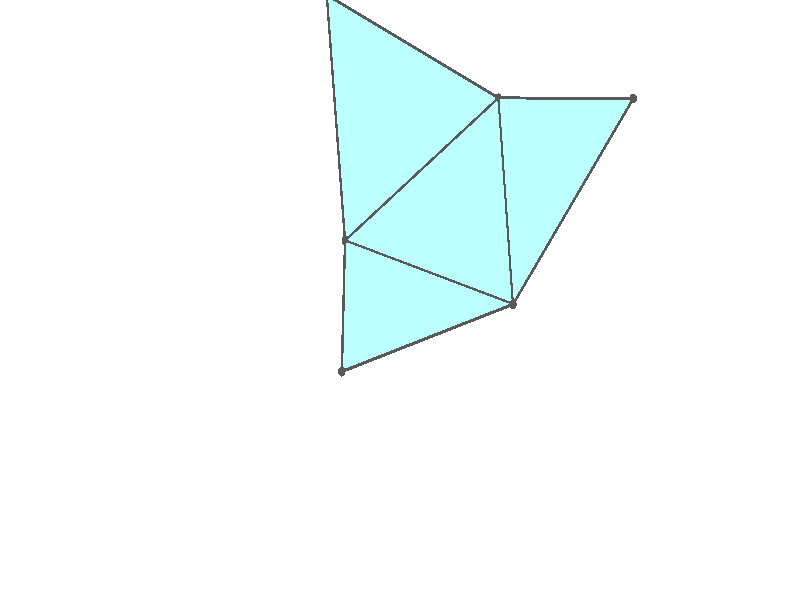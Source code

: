 #version 3.7;
global_settings{assumed_gamma 1.0}
camera{perspective location <18.750000000000000000000000, 10.825317547305481014063844, 12.499999999999996447286321> right <0.133333333333333331482962, -0.230940107675850353485814, -0.000000000000000000000000> up <-0.064951905283832905846353, -0.037499999999999998612221, 0.129903810567665811692706> direction <0.750000000000000111022302, 0.433012701892219298294151, 0.499999999999999944488849> sky <-0.433012701892219298294151, -0.249999999999999944488849, 0.866025403784438707610605> look_at <18.000000000000000000000000, 10.392304845413262270881205, 11.999999999999996447286321>}
light_source{<18.750000000000000000000000, 10.825317547305481014063844, 12.499999999999996447286321> rgb<1.0,1.0,1.0>}
background{rgb<1,1,1>}
union{union{object{union{sphere{<-0.471404520791031456106168, 0.816496580927726034460079, -0.031072378486010077125457>,0.029999999999999998889777}sphere{<-0.471404520791032122239983, -0.816496580927725923437777, -0.031072378486010077125457>,0.029999999999999998889777}sphere{<0.942809041582063356301546, -0.000000000000000230921615, -0.031072378486010077125457>,0.029999999999999998889777}} pigment{rgb<0.1,0.1,0.1>}}object{union{cylinder{<-0.471404520791031456106168, 0.816496580927726034460079, -0.031072378486010077125457>,<-0.471404520791032122239983, -0.816496580927725923437777, -0.031072378486010077125457>,0.010000000000000000208167}cylinder{<-0.471404520791032122239983, -0.816496580927725923437777, -0.031072378486010077125457>,<0.942809041582063356301546, -0.000000000000000230921615, -0.031072378486010077125457>,0.010000000000000000208167}cylinder{<0.942809041582063356301546, -0.000000000000000230921615, -0.031072378486010077125457>,<-0.471404520791031456106168, 0.816496580927726034460079, -0.031072378486010077125457>,0.010000000000000000208167}} pigment{rgb<0.1,0.1,0.1>}}object{polygon{3.000000000000000000000000,<-0.471404520791031456106168, 0.816496580927726034460079, -0.031072378486010077125457>,<-0.471404520791032122239983, -0.816496580927725923437777, -0.031072378486010077125457>,<0.942809041582063356301546, -0.000000000000000230921615, -0.031072378486010077125457>} pigment{rgbft<0.5,1.0,1.0,0.1,0.1>}}}union{object{union{sphere{<-0.471404520791031567128471, 0.816496580927726034460079, -0.031072378486010132636608>,0.029999999999999998889777}sphere{<-0.471404520791032177751134, -0.816496580927725923437777, -0.031072378486010132636608>,0.029999999999999998889777}sphere{<-1.704730403151688111762496, 0.000000000000000866947378, 0.660958883740856095734273>,0.029999999999999998889777}} pigment{rgb<0.1,0.1,0.1>}}object{union{cylinder{<-0.471404520791031567128471, 0.816496580927726034460079, -0.031072378486010132636608>,<-0.471404520791032177751134, -0.816496580927725923437777, -0.031072378486010132636608>,0.010000000000000000208167}cylinder{<-0.471404520791032177751134, -0.816496580927725923437777, -0.031072378486010132636608>,<-1.704730403151688111762496, 0.000000000000000866947378, 0.660958883740856095734273>,0.010000000000000000208167}cylinder{<-1.704730403151688111762496, 0.000000000000000866947378, 0.660958883740856095734273>,<-0.471404520791031567128471, 0.816496580927726034460079, -0.031072378486010132636608>,0.010000000000000000208167}} pigment{rgb<0.1,0.1,0.1>}}object{polygon{3.000000000000000000000000,<-0.471404520791031567128471, 0.816496580927726034460079, -0.031072378486010132636608>,<-0.471404520791032177751134, -0.816496580927725923437777, -0.031072378486010132636608>,<-1.704730403151688111762496, 0.000000000000000866947378, 0.660958883740856095734273>} pigment{rgbft<0.5,1.0,1.0,0.1,0.1>}}}union{object{union{sphere{<-1.287216378121221582730982, -1.476339835733048388988209, 1.220216780419336899399241>,0.029999999999999998889777}sphere{<-0.471404520791032177751134, -0.816496580927725923437777, -0.031072378486009855080852>,0.029999999999999998889777}sphere{<-1.704730403151688111762496, 0.000000000000000888178420, 0.660958883740855984711970>,0.029999999999999998889777}} pigment{rgb<0.1,0.1,0.1>}}object{union{cylinder{<-1.287216378121221582730982, -1.476339835733048388988209, 1.220216780419336899399241>,<-0.471404520791032177751134, -0.816496580927725923437777, -0.031072378486009855080852>,0.010000000000000000208167}cylinder{<-0.471404520791032177751134, -0.816496580927725923437777, -0.031072378486009855080852>,<-1.704730403151688111762496, 0.000000000000000888178420, 0.660958883740855984711970>,0.010000000000000000208167}cylinder{<-1.704730403151688111762496, 0.000000000000000888178420, 0.660958883740855984711970>,<-1.287216378121221582730982, -1.476339835733048388988209, 1.220216780419336899399241>,0.010000000000000000208167}} pigment{rgb<0.1,0.1,0.1>}}object{polygon{3.000000000000000000000000,<-1.287216378121221582730982, -1.476339835733048388988209, 1.220216780419336899399241>,<-0.471404520791032177751134, -0.816496580927725923437777, -0.031072378486009855080852>,<-1.704730403151688111762496, 0.000000000000000888178420, 0.660958883740855984711970>} pigment{rgbft<0.5,1.0,1.0,0.1,0.1>}}}union{object{union{sphere{<-0.471404520791031456106168, 0.816496580927726256504684, -0.031072378486010299170061>,0.029999999999999998889777}sphere{<-1.287216378121219584329538, 1.476339835733050165345048, 1.220216780419336899399241>,0.029999999999999998889777}sphere{<-1.704730403151687667673286, 0.000000000000000888178420, 0.660958883740856095734273>,0.029999999999999998889777}} pigment{rgb<0.1,0.1,0.1>}}object{union{cylinder{<-0.471404520791031456106168, 0.816496580927726256504684, -0.031072378486010299170061>,<-1.287216378121219584329538, 1.476339835733050165345048, 1.220216780419336899399241>,0.010000000000000000208167}cylinder{<-1.287216378121219584329538, 1.476339835733050165345048, 1.220216780419336899399241>,<-1.704730403151687667673286, 0.000000000000000888178420, 0.660958883740856095734273>,0.010000000000000000208167}cylinder{<-1.704730403151687667673286, 0.000000000000000888178420, 0.660958883740856095734273>,<-0.471404520791031456106168, 0.816496580927726256504684, -0.031072378486010299170061>,0.010000000000000000208167}} pigment{rgb<0.1,0.1,0.1>}}object{polygon{3.000000000000000000000000,<-0.471404520791031456106168, 0.816496580927726256504684, -0.031072378486010299170061>,<-1.287216378121219584329538, 1.476339835733050165345048, 1.220216780419336899399241>,<-1.704730403151687667673286, 0.000000000000000888178420, 0.660958883740856095734273>} pigment{rgbft<0.5,1.0,1.0,0.1,0.1>}}}}
